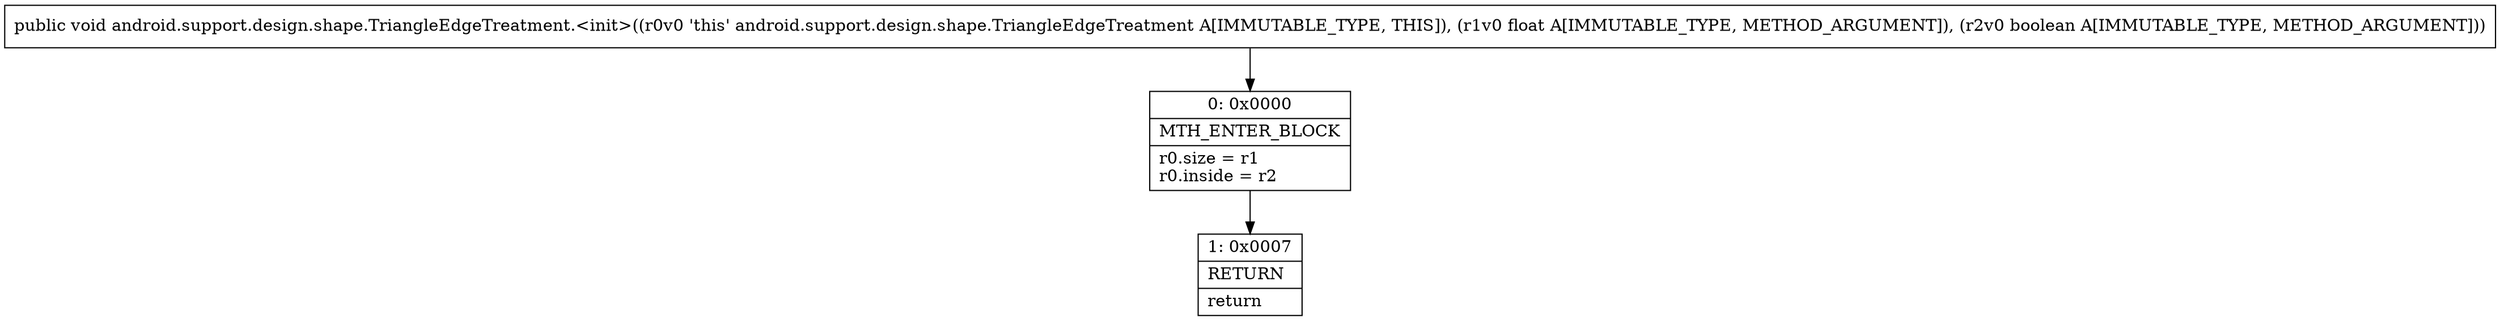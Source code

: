 digraph "CFG forandroid.support.design.shape.TriangleEdgeTreatment.\<init\>(FZ)V" {
Node_0 [shape=record,label="{0\:\ 0x0000|MTH_ENTER_BLOCK\l|r0.size = r1\lr0.inside = r2\l}"];
Node_1 [shape=record,label="{1\:\ 0x0007|RETURN\l|return\l}"];
MethodNode[shape=record,label="{public void android.support.design.shape.TriangleEdgeTreatment.\<init\>((r0v0 'this' android.support.design.shape.TriangleEdgeTreatment A[IMMUTABLE_TYPE, THIS]), (r1v0 float A[IMMUTABLE_TYPE, METHOD_ARGUMENT]), (r2v0 boolean A[IMMUTABLE_TYPE, METHOD_ARGUMENT])) }"];
MethodNode -> Node_0;
Node_0 -> Node_1;
}

